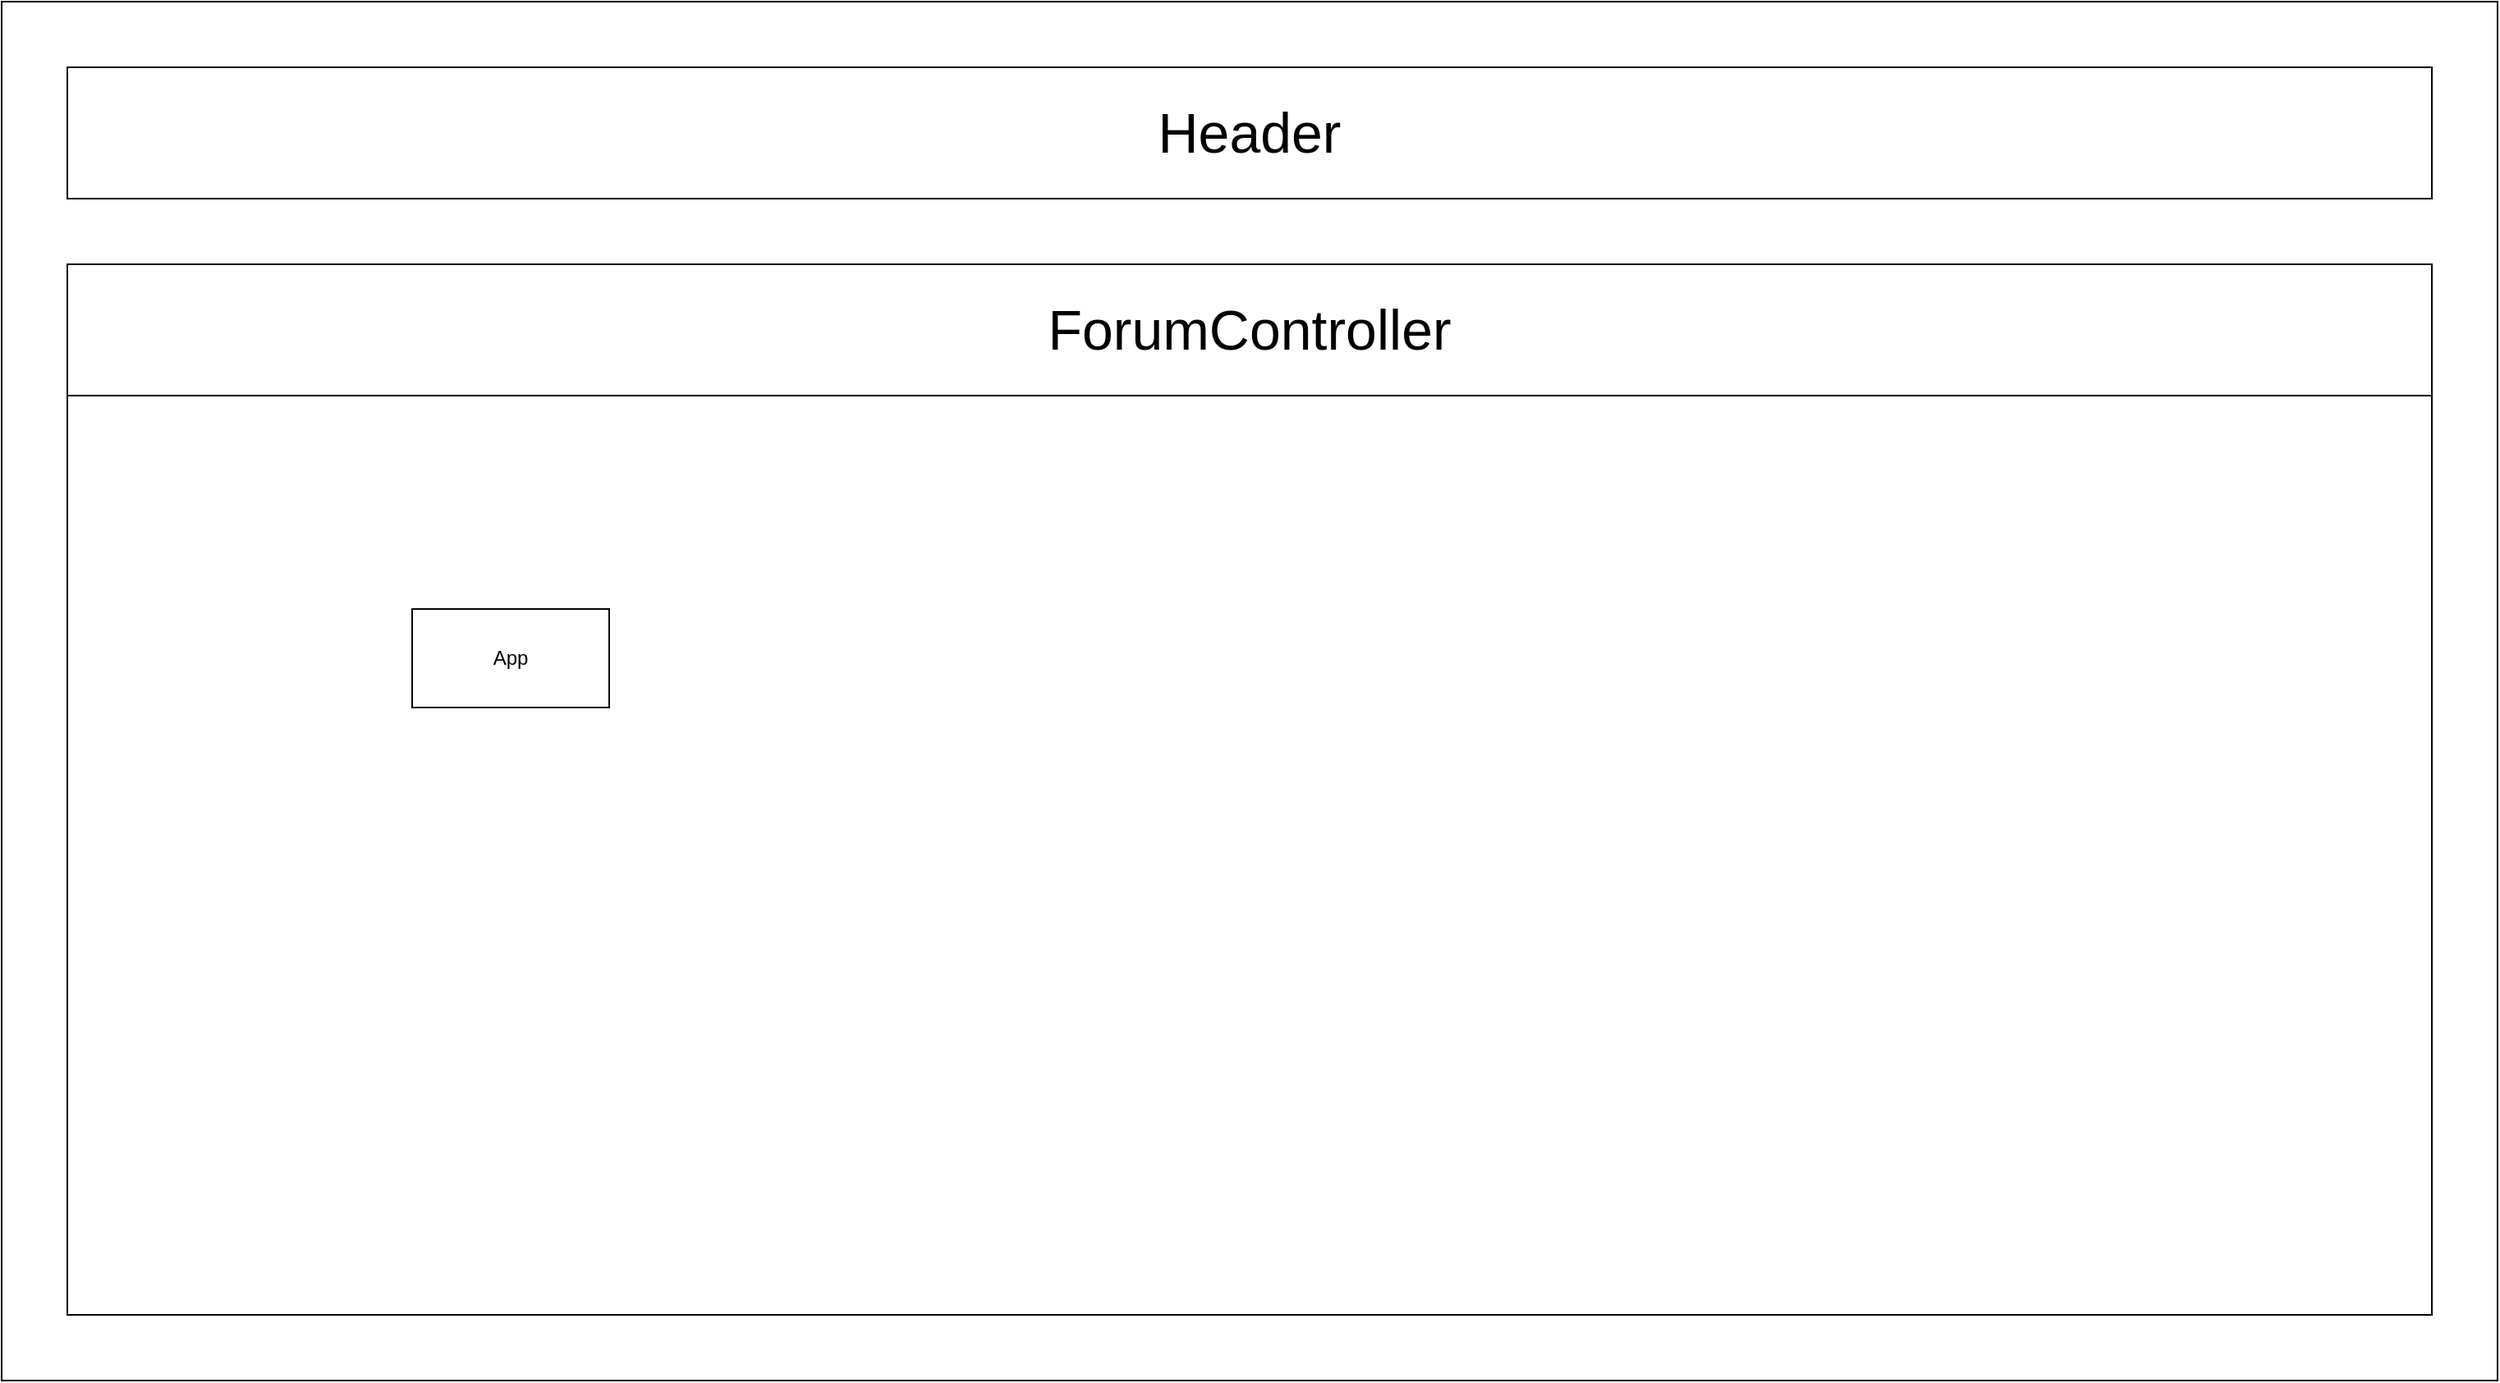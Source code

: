 <mxfile version="19.0.3" type="github">
  <diagram id="Nc_1yeXyaFWwP883QMn9" name="Page-1">
    <mxGraphModel dx="2031" dy="1140" grid="1" gridSize="10" guides="1" tooltips="1" connect="1" arrows="1" fold="1" page="1" pageScale="1" pageWidth="1600" pageHeight="900" math="0" shadow="0">
      <root>
        <mxCell id="0" />
        <mxCell id="1" parent="0" />
        <mxCell id="FCu0ZWnHnzeFnXwt4U6b-1" value="" style="whiteSpace=wrap;html=1;fillColor=none;" vertex="1" parent="1">
          <mxGeometry x="40" y="40" width="1520" height="840" as="geometry" />
        </mxCell>
        <mxCell id="t14pOA8oHzgpplHpscmw-1" value="App" style="rounded=0;whiteSpace=wrap;html=1;" vertex="1" parent="1">
          <mxGeometry x="290" y="410" width="120" height="60" as="geometry" />
        </mxCell>
        <mxCell id="FCu0ZWnHnzeFnXwt4U6b-2" value="&lt;font style=&quot;font-size: 34px;&quot;&gt;Header&lt;/font&gt;" style="whiteSpace=wrap;html=1;fillColor=none;" vertex="1" parent="1">
          <mxGeometry x="80" y="80" width="1440" height="80" as="geometry" />
        </mxCell>
        <mxCell id="FCu0ZWnHnzeFnXwt4U6b-3" value="&lt;font style=&quot;font-size: 34px;&quot;&gt;ForumController&lt;br&gt;&lt;/font&gt;" style="whiteSpace=wrap;html=1;fillColor=none;" vertex="1" parent="1">
          <mxGeometry x="80" y="200" width="1440" height="80" as="geometry" />
        </mxCell>
        <mxCell id="FCu0ZWnHnzeFnXwt4U6b-4" value="&lt;font style=&quot;font-size: 34px;&quot;&gt;&lt;br&gt;&lt;/font&gt;" style="whiteSpace=wrap;html=1;fillColor=none;" vertex="1" parent="1">
          <mxGeometry x="80" y="200" width="1440" height="640" as="geometry" />
        </mxCell>
      </root>
    </mxGraphModel>
  </diagram>
</mxfile>
